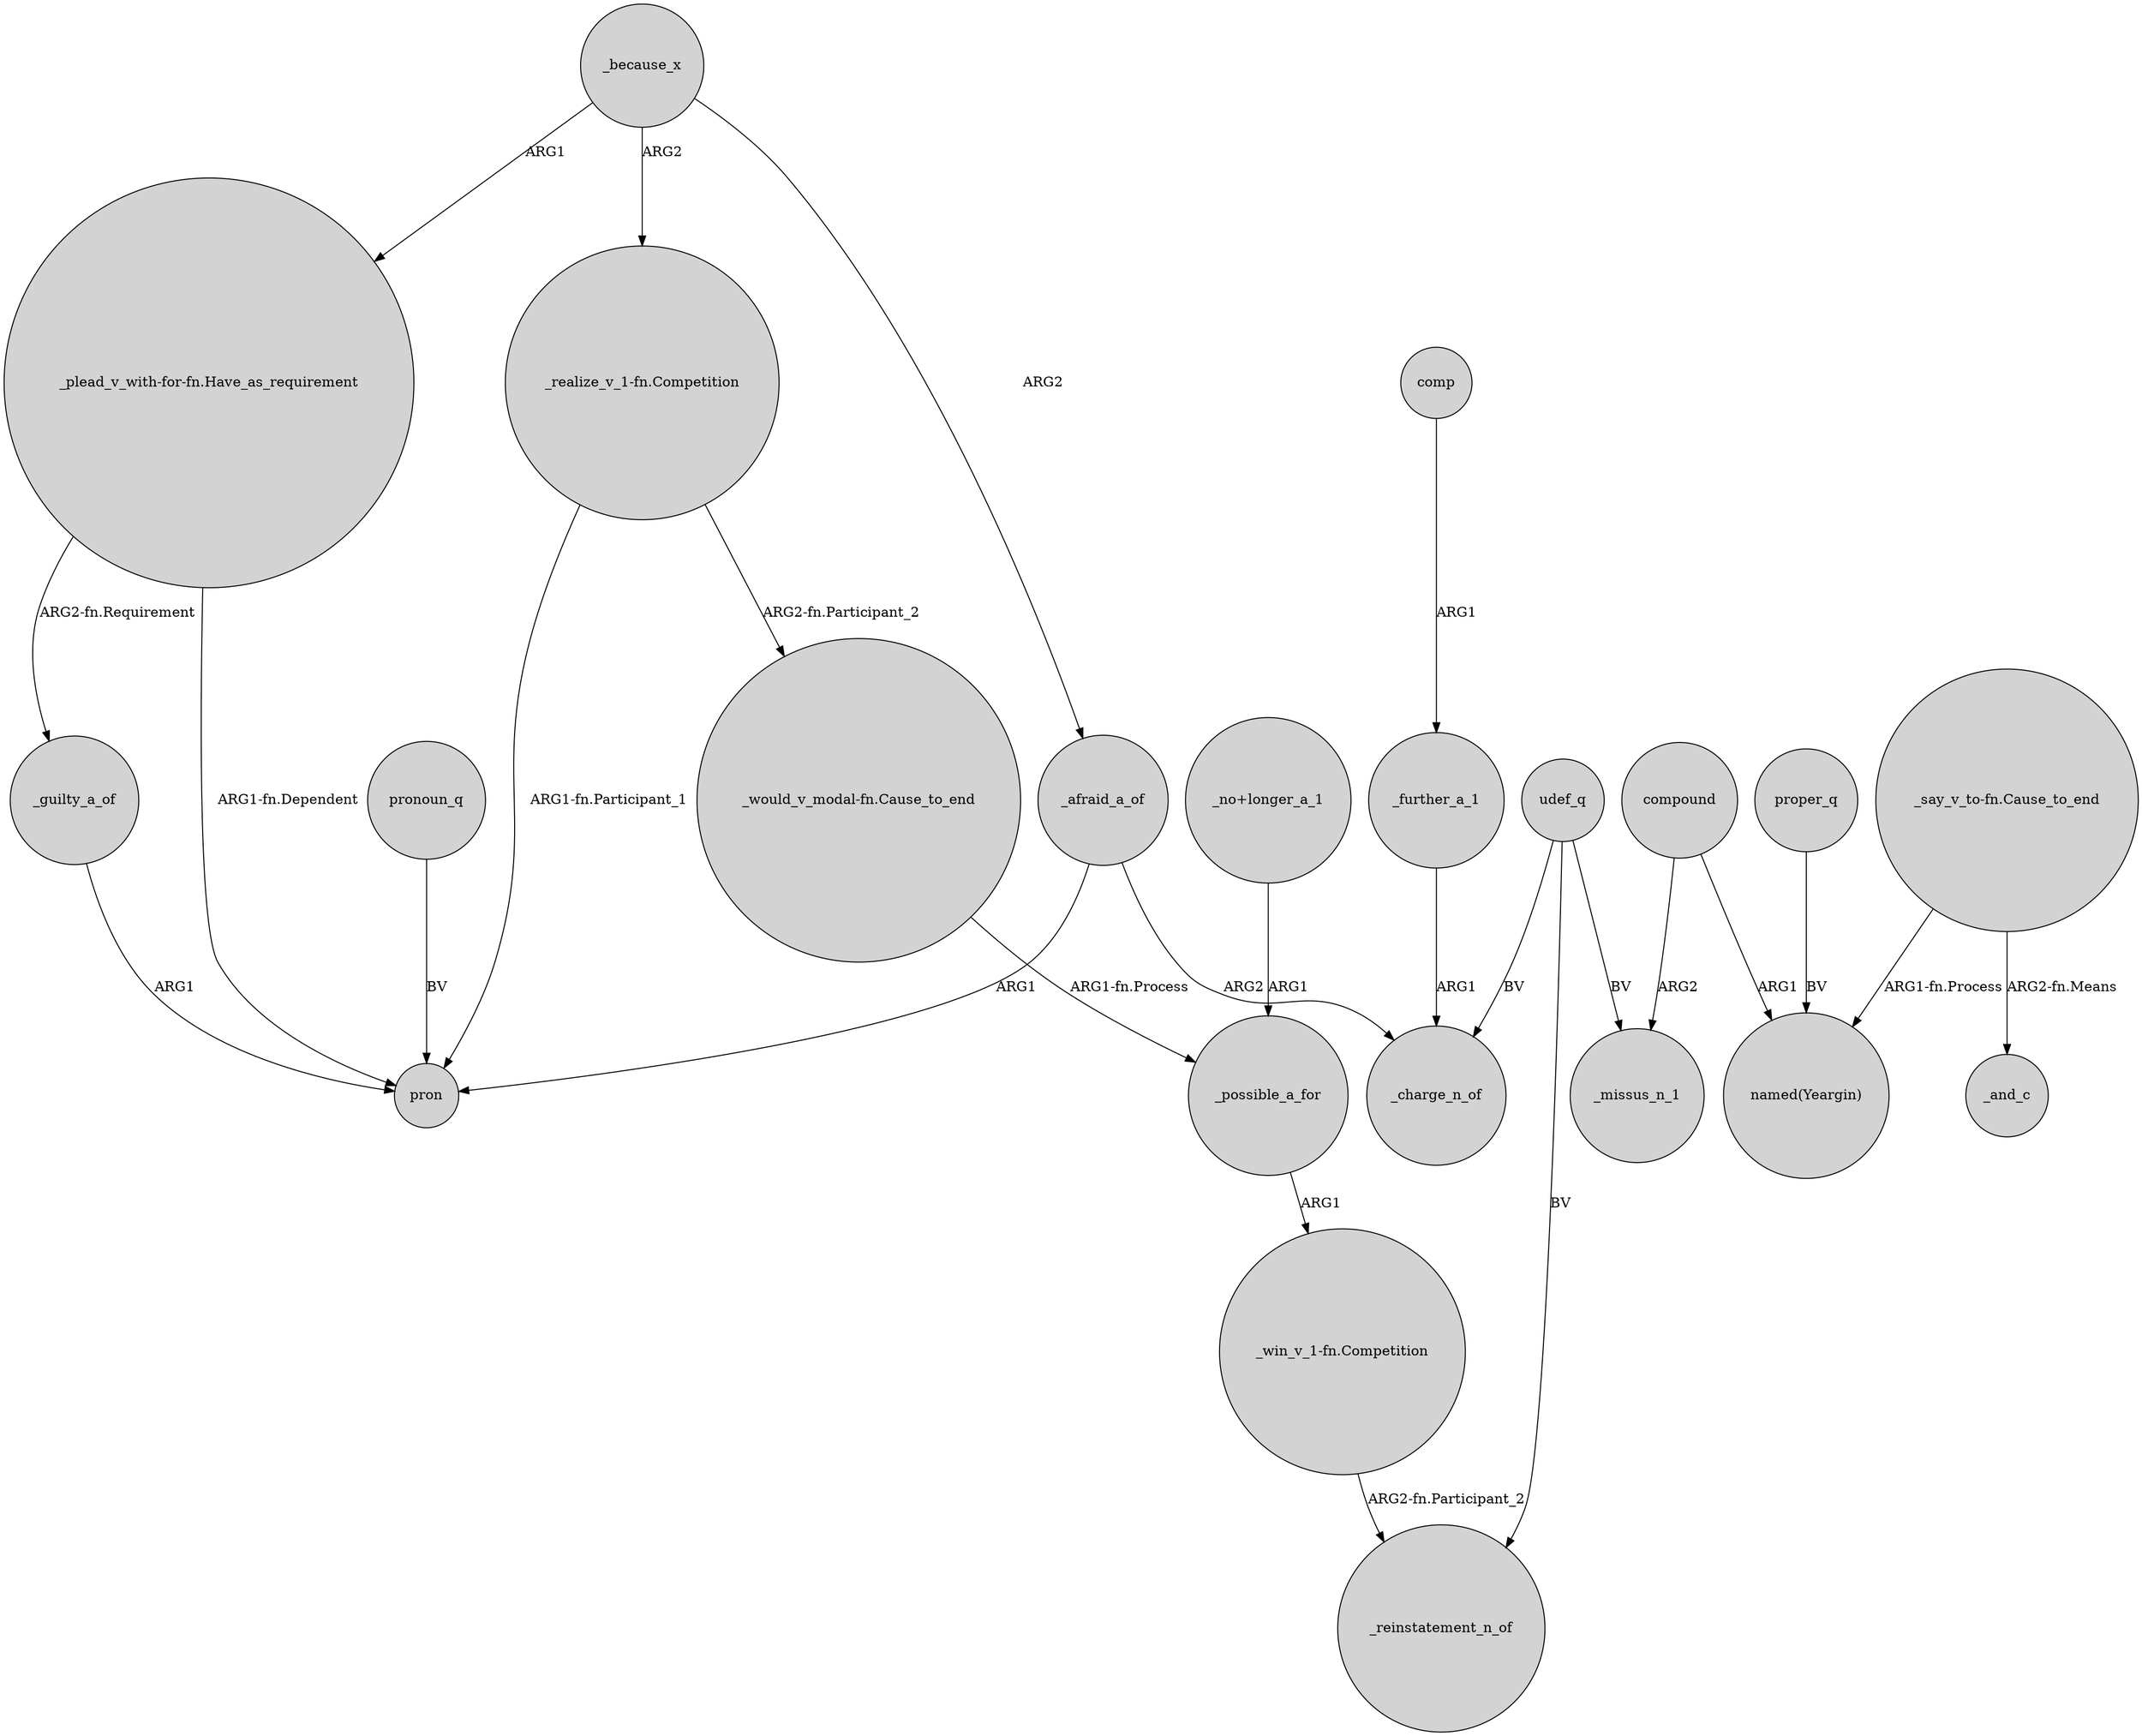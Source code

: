 digraph {
	node [shape=circle style=filled]
	_guilty_a_of -> pron [label=ARG1]
	compound -> _missus_n_1 [label=ARG2]
	_because_x -> "_realize_v_1-fn.Competition" [label=ARG2]
	"_say_v_to-fn.Cause_to_end" -> "named(Yeargin)" [label="ARG1-fn.Process"]
	compound -> "named(Yeargin)" [label=ARG1]
	_because_x -> "_plead_v_with-for-fn.Have_as_requirement" [label=ARG1]
	"_plead_v_with-for-fn.Have_as_requirement" -> _guilty_a_of [label="ARG2-fn.Requirement"]
	"_no+longer_a_1" -> _possible_a_for [label=ARG1]
	_afraid_a_of -> pron [label=ARG1]
	"_plead_v_with-for-fn.Have_as_requirement" -> pron [label="ARG1-fn.Dependent"]
	_afraid_a_of -> _charge_n_of [label=ARG2]
	_because_x -> _afraid_a_of [label=ARG2]
	proper_q -> "named(Yeargin)" [label=BV]
	"_realize_v_1-fn.Competition" -> "_would_v_modal-fn.Cause_to_end" [label="ARG2-fn.Participant_2"]
	udef_q -> _charge_n_of [label=BV]
	udef_q -> _reinstatement_n_of [label=BV]
	"_say_v_to-fn.Cause_to_end" -> _and_c [label="ARG2-fn.Means"]
	pronoun_q -> pron [label=BV]
	udef_q -> _missus_n_1 [label=BV]
	"_would_v_modal-fn.Cause_to_end" -> _possible_a_for [label="ARG1-fn.Process"]
	_further_a_1 -> _charge_n_of [label=ARG1]
	_possible_a_for -> "_win_v_1-fn.Competition" [label=ARG1]
	comp -> _further_a_1 [label=ARG1]
	"_win_v_1-fn.Competition" -> _reinstatement_n_of [label="ARG2-fn.Participant_2"]
	"_realize_v_1-fn.Competition" -> pron [label="ARG1-fn.Participant_1"]
}
